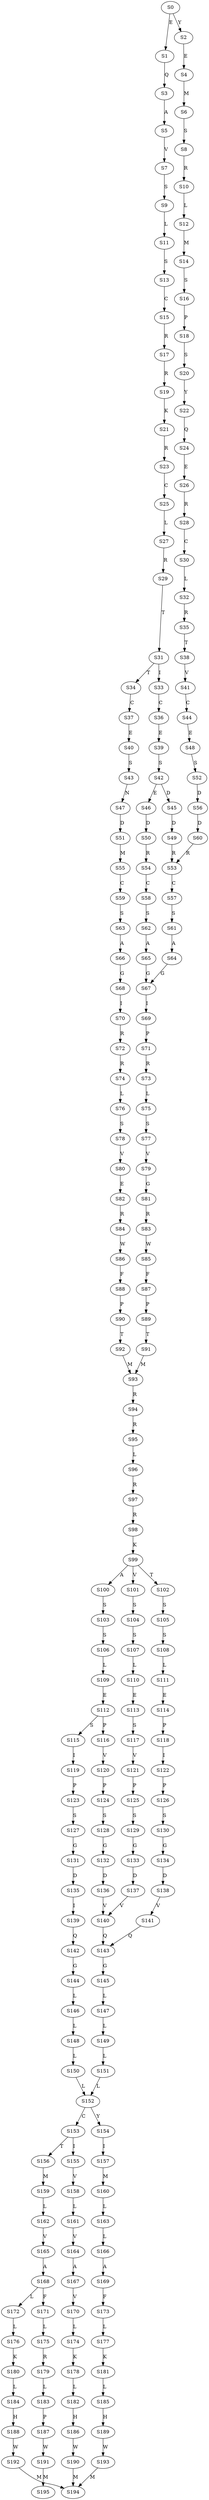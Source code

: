strict digraph  {
	S0 -> S1 [ label = E ];
	S0 -> S2 [ label = Y ];
	S1 -> S3 [ label = Q ];
	S2 -> S4 [ label = E ];
	S3 -> S5 [ label = A ];
	S4 -> S6 [ label = M ];
	S5 -> S7 [ label = V ];
	S6 -> S8 [ label = S ];
	S7 -> S9 [ label = S ];
	S8 -> S10 [ label = R ];
	S9 -> S11 [ label = L ];
	S10 -> S12 [ label = L ];
	S11 -> S13 [ label = S ];
	S12 -> S14 [ label = M ];
	S13 -> S15 [ label = C ];
	S14 -> S16 [ label = S ];
	S15 -> S17 [ label = R ];
	S16 -> S18 [ label = P ];
	S17 -> S19 [ label = R ];
	S18 -> S20 [ label = S ];
	S19 -> S21 [ label = K ];
	S20 -> S22 [ label = Y ];
	S21 -> S23 [ label = R ];
	S22 -> S24 [ label = Q ];
	S23 -> S25 [ label = C ];
	S24 -> S26 [ label = E ];
	S25 -> S27 [ label = L ];
	S26 -> S28 [ label = R ];
	S27 -> S29 [ label = R ];
	S28 -> S30 [ label = C ];
	S29 -> S31 [ label = T ];
	S30 -> S32 [ label = L ];
	S31 -> S33 [ label = I ];
	S31 -> S34 [ label = T ];
	S32 -> S35 [ label = R ];
	S33 -> S36 [ label = C ];
	S34 -> S37 [ label = C ];
	S35 -> S38 [ label = T ];
	S36 -> S39 [ label = E ];
	S37 -> S40 [ label = E ];
	S38 -> S41 [ label = V ];
	S39 -> S42 [ label = S ];
	S40 -> S43 [ label = S ];
	S41 -> S44 [ label = C ];
	S42 -> S45 [ label = D ];
	S42 -> S46 [ label = E ];
	S43 -> S47 [ label = N ];
	S44 -> S48 [ label = E ];
	S45 -> S49 [ label = D ];
	S46 -> S50 [ label = D ];
	S47 -> S51 [ label = D ];
	S48 -> S52 [ label = S ];
	S49 -> S53 [ label = R ];
	S50 -> S54 [ label = R ];
	S51 -> S55 [ label = M ];
	S52 -> S56 [ label = D ];
	S53 -> S57 [ label = C ];
	S54 -> S58 [ label = C ];
	S55 -> S59 [ label = C ];
	S56 -> S60 [ label = D ];
	S57 -> S61 [ label = S ];
	S58 -> S62 [ label = S ];
	S59 -> S63 [ label = S ];
	S60 -> S53 [ label = R ];
	S61 -> S64 [ label = A ];
	S62 -> S65 [ label = A ];
	S63 -> S66 [ label = A ];
	S64 -> S67 [ label = G ];
	S65 -> S67 [ label = G ];
	S66 -> S68 [ label = G ];
	S67 -> S69 [ label = I ];
	S68 -> S70 [ label = I ];
	S69 -> S71 [ label = P ];
	S70 -> S72 [ label = R ];
	S71 -> S73 [ label = R ];
	S72 -> S74 [ label = R ];
	S73 -> S75 [ label = L ];
	S74 -> S76 [ label = L ];
	S75 -> S77 [ label = S ];
	S76 -> S78 [ label = S ];
	S77 -> S79 [ label = V ];
	S78 -> S80 [ label = V ];
	S79 -> S81 [ label = G ];
	S80 -> S82 [ label = E ];
	S81 -> S83 [ label = R ];
	S82 -> S84 [ label = R ];
	S83 -> S85 [ label = W ];
	S84 -> S86 [ label = W ];
	S85 -> S87 [ label = F ];
	S86 -> S88 [ label = F ];
	S87 -> S89 [ label = P ];
	S88 -> S90 [ label = P ];
	S89 -> S91 [ label = T ];
	S90 -> S92 [ label = T ];
	S91 -> S93 [ label = M ];
	S92 -> S93 [ label = M ];
	S93 -> S94 [ label = R ];
	S94 -> S95 [ label = R ];
	S95 -> S96 [ label = L ];
	S96 -> S97 [ label = R ];
	S97 -> S98 [ label = R ];
	S98 -> S99 [ label = K ];
	S99 -> S100 [ label = A ];
	S99 -> S101 [ label = V ];
	S99 -> S102 [ label = T ];
	S100 -> S103 [ label = S ];
	S101 -> S104 [ label = S ];
	S102 -> S105 [ label = S ];
	S103 -> S106 [ label = S ];
	S104 -> S107 [ label = S ];
	S105 -> S108 [ label = S ];
	S106 -> S109 [ label = L ];
	S107 -> S110 [ label = L ];
	S108 -> S111 [ label = L ];
	S109 -> S112 [ label = E ];
	S110 -> S113 [ label = E ];
	S111 -> S114 [ label = E ];
	S112 -> S115 [ label = S ];
	S112 -> S116 [ label = P ];
	S113 -> S117 [ label = S ];
	S114 -> S118 [ label = P ];
	S115 -> S119 [ label = I ];
	S116 -> S120 [ label = V ];
	S117 -> S121 [ label = V ];
	S118 -> S122 [ label = I ];
	S119 -> S123 [ label = P ];
	S120 -> S124 [ label = P ];
	S121 -> S125 [ label = P ];
	S122 -> S126 [ label = P ];
	S123 -> S127 [ label = S ];
	S124 -> S128 [ label = S ];
	S125 -> S129 [ label = S ];
	S126 -> S130 [ label = S ];
	S127 -> S131 [ label = G ];
	S128 -> S132 [ label = G ];
	S129 -> S133 [ label = G ];
	S130 -> S134 [ label = G ];
	S131 -> S135 [ label = D ];
	S132 -> S136 [ label = D ];
	S133 -> S137 [ label = D ];
	S134 -> S138 [ label = D ];
	S135 -> S139 [ label = I ];
	S136 -> S140 [ label = V ];
	S137 -> S140 [ label = V ];
	S138 -> S141 [ label = V ];
	S139 -> S142 [ label = Q ];
	S140 -> S143 [ label = Q ];
	S141 -> S143 [ label = Q ];
	S142 -> S144 [ label = G ];
	S143 -> S145 [ label = G ];
	S144 -> S146 [ label = L ];
	S145 -> S147 [ label = L ];
	S146 -> S148 [ label = L ];
	S147 -> S149 [ label = L ];
	S148 -> S150 [ label = L ];
	S149 -> S151 [ label = L ];
	S150 -> S152 [ label = L ];
	S151 -> S152 [ label = L ];
	S152 -> S153 [ label = C ];
	S152 -> S154 [ label = Y ];
	S153 -> S155 [ label = I ];
	S153 -> S156 [ label = T ];
	S154 -> S157 [ label = I ];
	S155 -> S158 [ label = V ];
	S156 -> S159 [ label = M ];
	S157 -> S160 [ label = M ];
	S158 -> S161 [ label = L ];
	S159 -> S162 [ label = L ];
	S160 -> S163 [ label = L ];
	S161 -> S164 [ label = V ];
	S162 -> S165 [ label = V ];
	S163 -> S166 [ label = L ];
	S164 -> S167 [ label = A ];
	S165 -> S168 [ label = A ];
	S166 -> S169 [ label = A ];
	S167 -> S170 [ label = V ];
	S168 -> S171 [ label = F ];
	S168 -> S172 [ label = L ];
	S169 -> S173 [ label = F ];
	S170 -> S174 [ label = L ];
	S171 -> S175 [ label = L ];
	S172 -> S176 [ label = L ];
	S173 -> S177 [ label = L ];
	S174 -> S178 [ label = K ];
	S175 -> S179 [ label = R ];
	S176 -> S180 [ label = K ];
	S177 -> S181 [ label = K ];
	S178 -> S182 [ label = L ];
	S179 -> S183 [ label = L ];
	S180 -> S184 [ label = L ];
	S181 -> S185 [ label = L ];
	S182 -> S186 [ label = H ];
	S183 -> S187 [ label = P ];
	S184 -> S188 [ label = H ];
	S185 -> S189 [ label = H ];
	S186 -> S190 [ label = W ];
	S187 -> S191 [ label = W ];
	S188 -> S192 [ label = W ];
	S189 -> S193 [ label = W ];
	S190 -> S194 [ label = M ];
	S191 -> S195 [ label = M ];
	S192 -> S194 [ label = M ];
	S193 -> S194 [ label = M ];
}
